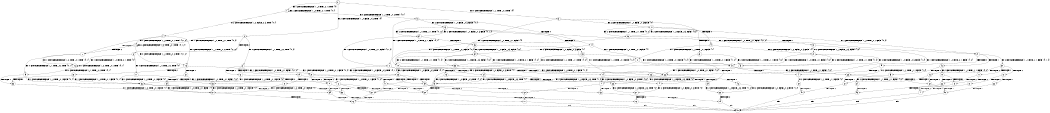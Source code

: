 digraph BCG {
size = "7, 10.5";
center = TRUE;
node [shape = circle];
0 [peripheries = 2];
0 -> 1 [label = "EX !1 !ATOMIC_EXCH_BRANCH (1, +0, TRUE, +0, 1, TRUE) !{0}"];
0 -> 2 [label = "EX !2 !ATOMIC_EXCH_BRANCH (1, +0, FALSE, +0, 3, TRUE) !{0}"];
0 -> 3 [label = "EX !0 !ATOMIC_EXCH_BRANCH (1, +1, TRUE, +0, 2, TRUE) !{0}"];
1 -> 4 [label = "EX !2 !ATOMIC_EXCH_BRANCH (1, +0, FALSE, +0, 3, TRUE) !{0, 1}"];
1 -> 5 [label = "EX !0 !ATOMIC_EXCH_BRANCH (1, +1, TRUE, +0, 2, TRUE) !{0, 1}"];
1 -> 1 [label = "EX !1 !ATOMIC_EXCH_BRANCH (1, +0, TRUE, +0, 1, TRUE) !{0, 1}"];
2 -> 6 [label = "TERMINATE !2"];
2 -> 7 [label = "EX !1 !ATOMIC_EXCH_BRANCH (1, +0, TRUE, +0, 1, TRUE) !{0, 2}"];
2 -> 8 [label = "EX !0 !ATOMIC_EXCH_BRANCH (1, +1, TRUE, +0, 2, TRUE) !{0, 2}"];
3 -> 9 [label = "TERMINATE !0"];
3 -> 10 [label = "EX !1 !ATOMIC_EXCH_BRANCH (1, +0, TRUE, +0, 1, FALSE) !{0}"];
3 -> 11 [label = "EX !2 !ATOMIC_EXCH_BRANCH (1, +0, FALSE, +0, 3, FALSE) !{0}"];
4 -> 12 [label = "TERMINATE !2"];
4 -> 13 [label = "EX !0 !ATOMIC_EXCH_BRANCH (1, +1, TRUE, +0, 2, TRUE) !{0, 1, 2}"];
4 -> 7 [label = "EX !1 !ATOMIC_EXCH_BRANCH (1, +0, TRUE, +0, 1, TRUE) !{0, 1, 2}"];
5 -> 14 [label = "TERMINATE !0"];
5 -> 15 [label = "EX !2 !ATOMIC_EXCH_BRANCH (1, +0, FALSE, +0, 3, FALSE) !{0, 1}"];
5 -> 10 [label = "EX !1 !ATOMIC_EXCH_BRANCH (1, +0, TRUE, +0, 1, FALSE) !{0, 1}"];
6 -> 16 [label = "EX !1 !ATOMIC_EXCH_BRANCH (1, +0, TRUE, +0, 1, TRUE) !{0}"];
6 -> 17 [label = "EX !0 !ATOMIC_EXCH_BRANCH (1, +1, TRUE, +0, 2, TRUE) !{0}"];
7 -> 12 [label = "TERMINATE !2"];
7 -> 13 [label = "EX !0 !ATOMIC_EXCH_BRANCH (1, +1, TRUE, +0, 2, TRUE) !{0, 1, 2}"];
7 -> 7 [label = "EX !1 !ATOMIC_EXCH_BRANCH (1, +0, TRUE, +0, 1, TRUE) !{0, 1, 2}"];
8 -> 18 [label = "TERMINATE !2"];
8 -> 19 [label = "TERMINATE !0"];
8 -> 20 [label = "EX !1 !ATOMIC_EXCH_BRANCH (1, +0, TRUE, +0, 1, FALSE) !{0, 2}"];
9 -> 21 [label = "EX !2 !ATOMIC_EXCH_BRANCH (1, +0, FALSE, +0, 3, FALSE) !{1}"];
9 -> 22 [label = "EX !1 !ATOMIC_EXCH_BRANCH (1, +0, TRUE, +0, 1, FALSE) !{1}"];
10 -> 23 [label = "TERMINATE !1"];
10 -> 24 [label = "TERMINATE !0"];
10 -> 25 [label = "EX !2 !ATOMIC_EXCH_BRANCH (1, +0, FALSE, +0, 3, TRUE) !{0, 1}"];
11 -> 26 [label = "TERMINATE !0"];
11 -> 27 [label = "EX !1 !ATOMIC_EXCH_BRANCH (1, +0, TRUE, +0, 1, FALSE) !{0, 2}"];
11 -> 28 [label = "EX !2 !ATOMIC_EXCH_BRANCH (1, +1, TRUE, +1, 1, TRUE) !{0, 2}"];
12 -> 29 [label = "EX !0 !ATOMIC_EXCH_BRANCH (1, +1, TRUE, +0, 2, TRUE) !{0, 1}"];
12 -> 16 [label = "EX !1 !ATOMIC_EXCH_BRANCH (1, +0, TRUE, +0, 1, TRUE) !{0, 1}"];
13 -> 30 [label = "TERMINATE !2"];
13 -> 31 [label = "TERMINATE !0"];
13 -> 20 [label = "EX !1 !ATOMIC_EXCH_BRANCH (1, +0, TRUE, +0, 1, FALSE) !{0, 1, 2}"];
14 -> 32 [label = "EX !2 !ATOMIC_EXCH_BRANCH (1, +0, FALSE, +0, 3, FALSE) !{1}"];
14 -> 22 [label = "EX !1 !ATOMIC_EXCH_BRANCH (1, +0, TRUE, +0, 1, FALSE) !{1}"];
15 -> 33 [label = "TERMINATE !0"];
15 -> 34 [label = "EX !2 !ATOMIC_EXCH_BRANCH (1, +1, TRUE, +1, 1, TRUE) !{0, 1, 2}"];
15 -> 27 [label = "EX !1 !ATOMIC_EXCH_BRANCH (1, +0, TRUE, +0, 1, FALSE) !{0, 1, 2}"];
16 -> 29 [label = "EX !0 !ATOMIC_EXCH_BRANCH (1, +1, TRUE, +0, 2, TRUE) !{0, 1}"];
16 -> 16 [label = "EX !1 !ATOMIC_EXCH_BRANCH (1, +0, TRUE, +0, 1, TRUE) !{0, 1}"];
17 -> 35 [label = "TERMINATE !0"];
17 -> 36 [label = "EX !1 !ATOMIC_EXCH_BRANCH (1, +0, TRUE, +0, 1, FALSE) !{0}"];
18 -> 35 [label = "TERMINATE !0"];
18 -> 36 [label = "EX !1 !ATOMIC_EXCH_BRANCH (1, +0, TRUE, +0, 1, FALSE) !{0}"];
19 -> 37 [label = "TERMINATE !2"];
19 -> 38 [label = "EX !1 !ATOMIC_EXCH_BRANCH (1, +0, TRUE, +0, 1, FALSE) !{1, 2}"];
20 -> 39 [label = "TERMINATE !1"];
20 -> 40 [label = "TERMINATE !2"];
20 -> 41 [label = "TERMINATE !0"];
21 -> 42 [label = "EX !1 !ATOMIC_EXCH_BRANCH (1, +0, TRUE, +0, 1, FALSE) !{1, 2}"];
21 -> 43 [label = "EX !2 !ATOMIC_EXCH_BRANCH (1, +1, TRUE, +1, 1, TRUE) !{1, 2}"];
22 -> 44 [label = "TERMINATE !1"];
22 -> 45 [label = "EX !2 !ATOMIC_EXCH_BRANCH (1, +0, FALSE, +0, 3, TRUE) !{1}"];
23 -> 46 [label = "TERMINATE !0"];
23 -> 47 [label = "EX !2 !ATOMIC_EXCH_BRANCH (1, +0, FALSE, +0, 3, TRUE) !{0}"];
24 -> 44 [label = "TERMINATE !1"];
24 -> 45 [label = "EX !2 !ATOMIC_EXCH_BRANCH (1, +0, FALSE, +0, 3, TRUE) !{1}"];
25 -> 39 [label = "TERMINATE !1"];
25 -> 40 [label = "TERMINATE !2"];
25 -> 41 [label = "TERMINATE !0"];
26 -> 42 [label = "EX !1 !ATOMIC_EXCH_BRANCH (1, +0, TRUE, +0, 1, FALSE) !{1, 2}"];
26 -> 43 [label = "EX !2 !ATOMIC_EXCH_BRANCH (1, +1, TRUE, +1, 1, TRUE) !{1, 2}"];
27 -> 48 [label = "TERMINATE !1"];
27 -> 49 [label = "TERMINATE !0"];
27 -> 50 [label = "EX !2 !ATOMIC_EXCH_BRANCH (1, +1, TRUE, +1, 1, FALSE) !{0, 1, 2}"];
28 -> 51 [label = "TERMINATE !0"];
28 -> 52 [label = "EX !1 !ATOMIC_EXCH_BRANCH (1, +0, TRUE, +0, 1, FALSE) !{0, 2}"];
28 -> 11 [label = "EX !2 !ATOMIC_EXCH_BRANCH (1, +0, FALSE, +0, 3, FALSE) !{0, 2}"];
29 -> 53 [label = "TERMINATE !0"];
29 -> 36 [label = "EX !1 !ATOMIC_EXCH_BRANCH (1, +0, TRUE, +0, 1, FALSE) !{0, 1}"];
30 -> 53 [label = "TERMINATE !0"];
30 -> 36 [label = "EX !1 !ATOMIC_EXCH_BRANCH (1, +0, TRUE, +0, 1, FALSE) !{0, 1}"];
31 -> 54 [label = "TERMINATE !2"];
31 -> 38 [label = "EX !1 !ATOMIC_EXCH_BRANCH (1, +0, TRUE, +0, 1, FALSE) !{1, 2}"];
32 -> 55 [label = "EX !2 !ATOMIC_EXCH_BRANCH (1, +1, TRUE, +1, 1, TRUE) !{1, 2}"];
32 -> 42 [label = "EX !1 !ATOMIC_EXCH_BRANCH (1, +0, TRUE, +0, 1, FALSE) !{1, 2}"];
33 -> 55 [label = "EX !2 !ATOMIC_EXCH_BRANCH (1, +1, TRUE, +1, 1, TRUE) !{1, 2}"];
33 -> 42 [label = "EX !1 !ATOMIC_EXCH_BRANCH (1, +0, TRUE, +0, 1, FALSE) !{1, 2}"];
34 -> 56 [label = "TERMINATE !0"];
34 -> 15 [label = "EX !2 !ATOMIC_EXCH_BRANCH (1, +0, FALSE, +0, 3, FALSE) !{0, 1, 2}"];
34 -> 52 [label = "EX !1 !ATOMIC_EXCH_BRANCH (1, +0, TRUE, +0, 1, FALSE) !{0, 1, 2}"];
35 -> 57 [label = "EX !1 !ATOMIC_EXCH_BRANCH (1, +0, TRUE, +0, 1, FALSE) !{1}"];
36 -> 58 [label = "TERMINATE !1"];
36 -> 59 [label = "TERMINATE !0"];
37 -> 57 [label = "EX !1 !ATOMIC_EXCH_BRANCH (1, +0, TRUE, +0, 1, FALSE) !{1}"];
38 -> 60 [label = "TERMINATE !1"];
38 -> 61 [label = "TERMINATE !2"];
39 -> 62 [label = "TERMINATE !2"];
39 -> 63 [label = "TERMINATE !0"];
40 -> 58 [label = "TERMINATE !1"];
40 -> 59 [label = "TERMINATE !0"];
41 -> 60 [label = "TERMINATE !1"];
41 -> 61 [label = "TERMINATE !2"];
42 -> 64 [label = "TERMINATE !1"];
42 -> 65 [label = "EX !2 !ATOMIC_EXCH_BRANCH (1, +1, TRUE, +1, 1, FALSE) !{1, 2}"];
43 -> 66 [label = "EX !1 !ATOMIC_EXCH_BRANCH (1, +0, TRUE, +0, 1, FALSE) !{1, 2}"];
43 -> 21 [label = "EX !2 !ATOMIC_EXCH_BRANCH (1, +0, FALSE, +0, 3, FALSE) !{1, 2}"];
44 -> 67 [label = "EX !2 !ATOMIC_EXCH_BRANCH (1, +0, FALSE, +0, 3, TRUE) !{2}"];
45 -> 60 [label = "TERMINATE !1"];
45 -> 61 [label = "TERMINATE !2"];
46 -> 68 [label = "EX !2 !ATOMIC_EXCH_BRANCH (1, +0, FALSE, +0, 3, TRUE) !{1, 2}"];
47 -> 62 [label = "TERMINATE !2"];
47 -> 63 [label = "TERMINATE !0"];
48 -> 69 [label = "TERMINATE !0"];
48 -> 70 [label = "EX !2 !ATOMIC_EXCH_BRANCH (1, +1, TRUE, +1, 1, FALSE) !{0, 2}"];
49 -> 64 [label = "TERMINATE !1"];
49 -> 65 [label = "EX !2 !ATOMIC_EXCH_BRANCH (1, +1, TRUE, +1, 1, FALSE) !{1, 2}"];
50 -> 71 [label = "TERMINATE !1"];
50 -> 72 [label = "TERMINATE !2"];
50 -> 73 [label = "TERMINATE !0"];
51 -> 66 [label = "EX !1 !ATOMIC_EXCH_BRANCH (1, +0, TRUE, +0, 1, FALSE) !{1, 2}"];
51 -> 21 [label = "EX !2 !ATOMIC_EXCH_BRANCH (1, +0, FALSE, +0, 3, FALSE) !{1, 2}"];
52 -> 74 [label = "TERMINATE !1"];
52 -> 75 [label = "TERMINATE !0"];
52 -> 25 [label = "EX !2 !ATOMIC_EXCH_BRANCH (1, +0, FALSE, +0, 3, TRUE) !{0, 1, 2}"];
53 -> 57 [label = "EX !1 !ATOMIC_EXCH_BRANCH (1, +0, TRUE, +0, 1, FALSE) !{1}"];
54 -> 57 [label = "EX !1 !ATOMIC_EXCH_BRANCH (1, +0, TRUE, +0, 1, FALSE) !{1}"];
55 -> 32 [label = "EX !2 !ATOMIC_EXCH_BRANCH (1, +0, FALSE, +0, 3, FALSE) !{1, 2}"];
55 -> 66 [label = "EX !1 !ATOMIC_EXCH_BRANCH (1, +0, TRUE, +0, 1, FALSE) !{1, 2}"];
56 -> 32 [label = "EX !2 !ATOMIC_EXCH_BRANCH (1, +0, FALSE, +0, 3, FALSE) !{1, 2}"];
56 -> 66 [label = "EX !1 !ATOMIC_EXCH_BRANCH (1, +0, TRUE, +0, 1, FALSE) !{1, 2}"];
57 -> 76 [label = "TERMINATE !1"];
58 -> 77 [label = "TERMINATE !0"];
59 -> 76 [label = "TERMINATE !1"];
60 -> 78 [label = "TERMINATE !2"];
61 -> 76 [label = "TERMINATE !1"];
62 -> 77 [label = "TERMINATE !0"];
63 -> 79 [label = "TERMINATE !2"];
64 -> 80 [label = "EX !2 !ATOMIC_EXCH_BRANCH (1, +1, TRUE, +1, 1, FALSE) !{2}"];
65 -> 81 [label = "TERMINATE !1"];
65 -> 82 [label = "TERMINATE !2"];
66 -> 83 [label = "TERMINATE !1"];
66 -> 45 [label = "EX !2 !ATOMIC_EXCH_BRANCH (1, +0, FALSE, +0, 3, TRUE) !{1, 2}"];
67 -> 78 [label = "TERMINATE !2"];
68 -> 79 [label = "TERMINATE !2"];
69 -> 84 [label = "EX !2 !ATOMIC_EXCH_BRANCH (1, +1, TRUE, +1, 1, FALSE) !{1, 2}"];
70 -> 85 [label = "TERMINATE !2"];
70 -> 86 [label = "TERMINATE !0"];
71 -> 85 [label = "TERMINATE !2"];
71 -> 86 [label = "TERMINATE !0"];
72 -> 87 [label = "TERMINATE !1"];
72 -> 88 [label = "TERMINATE !0"];
73 -> 81 [label = "TERMINATE !1"];
73 -> 82 [label = "TERMINATE !2"];
74 -> 89 [label = "TERMINATE !0"];
74 -> 47 [label = "EX !2 !ATOMIC_EXCH_BRANCH (1, +0, FALSE, +0, 3, TRUE) !{0, 2}"];
75 -> 83 [label = "TERMINATE !1"];
75 -> 45 [label = "EX !2 !ATOMIC_EXCH_BRANCH (1, +0, FALSE, +0, 3, TRUE) !{1, 2}"];
76 -> 90 [label = "exit"];
77 -> 90 [label = "exit"];
78 -> 90 [label = "exit"];
79 -> 90 [label = "exit"];
80 -> 91 [label = "TERMINATE !2"];
81 -> 91 [label = "TERMINATE !2"];
82 -> 92 [label = "TERMINATE !1"];
83 -> 67 [label = "EX !2 !ATOMIC_EXCH_BRANCH (1, +0, FALSE, +0, 3, TRUE) !{2}"];
84 -> 93 [label = "TERMINATE !2"];
85 -> 94 [label = "TERMINATE !0"];
86 -> 93 [label = "TERMINATE !2"];
87 -> 94 [label = "TERMINATE !0"];
88 -> 92 [label = "TERMINATE !1"];
89 -> 68 [label = "EX !2 !ATOMIC_EXCH_BRANCH (1, +0, FALSE, +0, 3, TRUE) !{1, 2}"];
91 -> 90 [label = "exit"];
92 -> 90 [label = "exit"];
93 -> 90 [label = "exit"];
94 -> 90 [label = "exit"];
}
